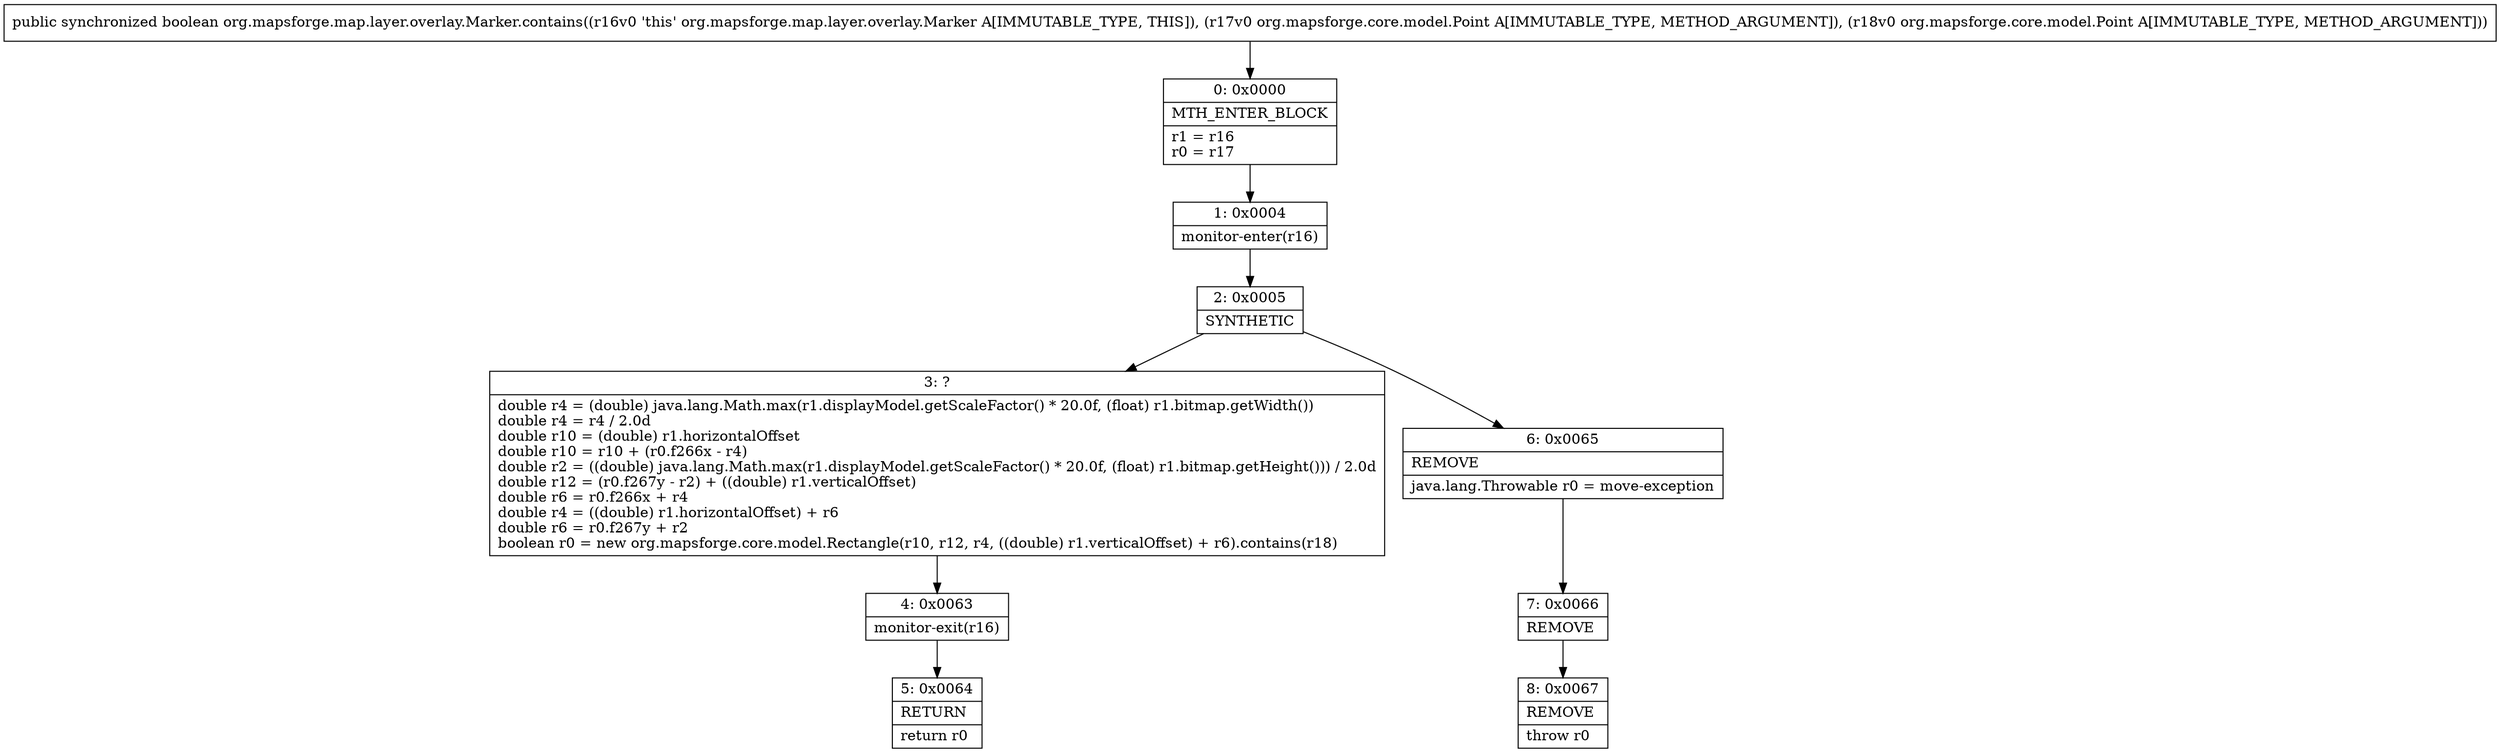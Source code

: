 digraph "CFG fororg.mapsforge.map.layer.overlay.Marker.contains(Lorg\/mapsforge\/core\/model\/Point;Lorg\/mapsforge\/core\/model\/Point;)Z" {
Node_0 [shape=record,label="{0\:\ 0x0000|MTH_ENTER_BLOCK\l|r1 = r16\lr0 = r17\l}"];
Node_1 [shape=record,label="{1\:\ 0x0004|monitor\-enter(r16)\l}"];
Node_2 [shape=record,label="{2\:\ 0x0005|SYNTHETIC\l}"];
Node_3 [shape=record,label="{3\:\ ?|double r4 = (double) java.lang.Math.max(r1.displayModel.getScaleFactor() * 20.0f, (float) r1.bitmap.getWidth())\ldouble r4 = r4 \/ 2.0d\ldouble r10 = (double) r1.horizontalOffset\ldouble r10 = r10 + (r0.f266x \- r4)\ldouble r2 = ((double) java.lang.Math.max(r1.displayModel.getScaleFactor() * 20.0f, (float) r1.bitmap.getHeight())) \/ 2.0d\ldouble r12 = (r0.f267y \- r2) + ((double) r1.verticalOffset)\ldouble r6 = r0.f266x + r4\ldouble r4 = ((double) r1.horizontalOffset) + r6\ldouble r6 = r0.f267y + r2\lboolean r0 = new org.mapsforge.core.model.Rectangle(r10, r12, r4, ((double) r1.verticalOffset) + r6).contains(r18)\l}"];
Node_4 [shape=record,label="{4\:\ 0x0063|monitor\-exit(r16)\l}"];
Node_5 [shape=record,label="{5\:\ 0x0064|RETURN\l|return r0\l}"];
Node_6 [shape=record,label="{6\:\ 0x0065|REMOVE\l|java.lang.Throwable r0 = move\-exception\l}"];
Node_7 [shape=record,label="{7\:\ 0x0066|REMOVE\l}"];
Node_8 [shape=record,label="{8\:\ 0x0067|REMOVE\l|throw r0\l}"];
MethodNode[shape=record,label="{public synchronized boolean org.mapsforge.map.layer.overlay.Marker.contains((r16v0 'this' org.mapsforge.map.layer.overlay.Marker A[IMMUTABLE_TYPE, THIS]), (r17v0 org.mapsforge.core.model.Point A[IMMUTABLE_TYPE, METHOD_ARGUMENT]), (r18v0 org.mapsforge.core.model.Point A[IMMUTABLE_TYPE, METHOD_ARGUMENT])) }"];
MethodNode -> Node_0;
Node_0 -> Node_1;
Node_1 -> Node_2;
Node_2 -> Node_3;
Node_2 -> Node_6;
Node_3 -> Node_4;
Node_4 -> Node_5;
Node_6 -> Node_7;
Node_7 -> Node_8;
}

